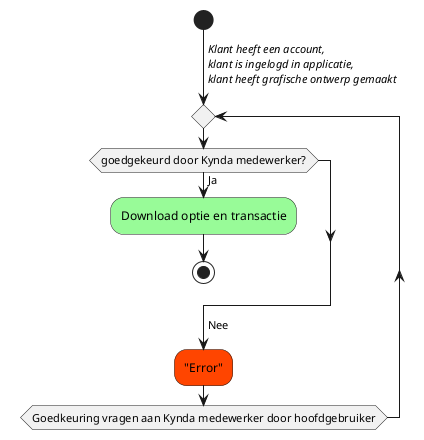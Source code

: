@startuml activity diagram downloaden grafisch product
start
->//Klant heeft een account,//
//klant is ingelogd in applicatie,//
//klant heeft grafische ontwerp gemaakt//;
repeat
        if (goedgekeurd door Kynda medewerker?) then(Ja)
            #palegreen:Download optie en transactie;
            stop
        endif
        ->Nee;
        #orangered:"Error";
repeat while (Goedkeuring vragen aan Kynda medewerker door hoofdgebruiker)
@enduml